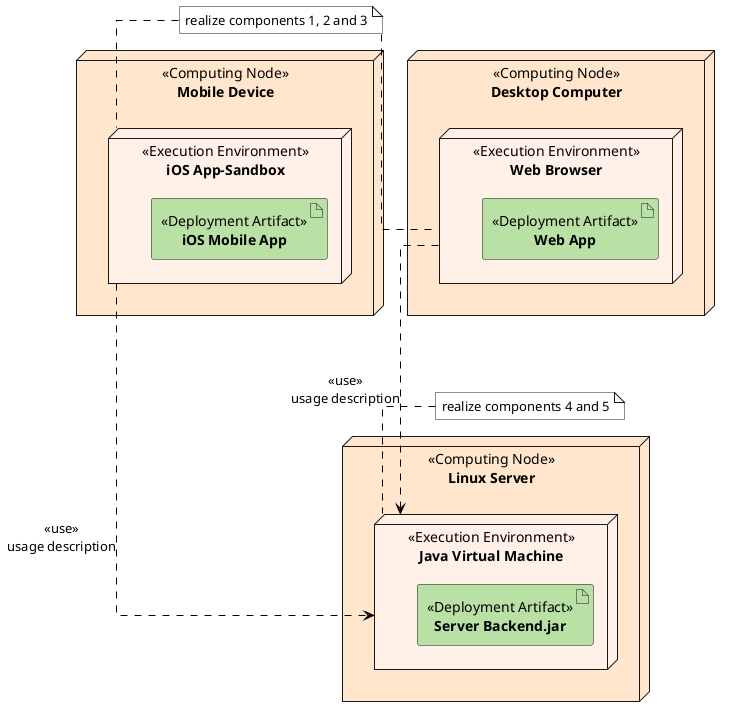 @startuml Deployment-driven decomposition
'left to right direction
skinparam  {
    node {
        FontStyle normal
        BackgroundColor #ffe6cc
    }
    artifact {
        FontStyle normal
        BackgroundColor #b9e0a5
    }
    linetype ortho
}

node "**Mobile Device**" <<Computing Node>> as a #ffe6cc{
    node "**iOS App-Sandbox**" <<Execution Environment>> as e #fff0e8{
        artifact "**iOS Mobile App**" <<Deployment Artifact>> as i
    }
}

node "**Desktop Computer**" <<Computing Node>> as b #ffe6cc{
    node "**Web Browser**" <<Execution Environment>> as f #fff0e8{
        artifact "**Web App**" <<Deployment Artifact>> as j
    }
}

node "**Linux Server**" <<Computing Node>> as d #ffe6cc{
    node "**Java Virtual Machine**" <<Execution Environment>> as h #fff0e8{
        artifact "**Server Backend.jar**" <<Deployment Artifact>> as l
    }
}

note "realize components 1, 2 and 3" as n1 #ffffff
note "realize components 4 and 5" as n2 #ffffff

'wenn Beschreibung zu lang nicht gut
e ----> h #black;line.dashed;:<<use>>\nusage description
f ----> h #black;line.dashed;:<<use>>\nusage description

n1 -- e #black;line.dashed;
n1 -- f #black;line.dashed;
n2 -- h #black;line.dashed;


@enduml
